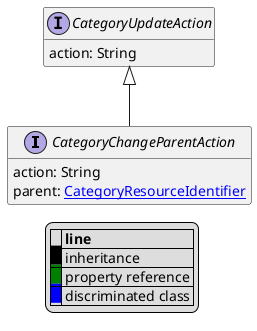 @startuml

hide empty fields
hide empty methods
legend
|= |= line |
|<back:black>   </back>| inheritance |
|<back:green>   </back>| property reference |
|<back:blue>   </back>| discriminated class |
endlegend
interface CategoryChangeParentAction [[CategoryChangeParentAction.svg]] extends CategoryUpdateAction {
    action: String
    parent: [[CategoryResourceIdentifier.svg CategoryResourceIdentifier]]
}
interface CategoryUpdateAction [[CategoryUpdateAction.svg]]  {
    action: String
}





@enduml
